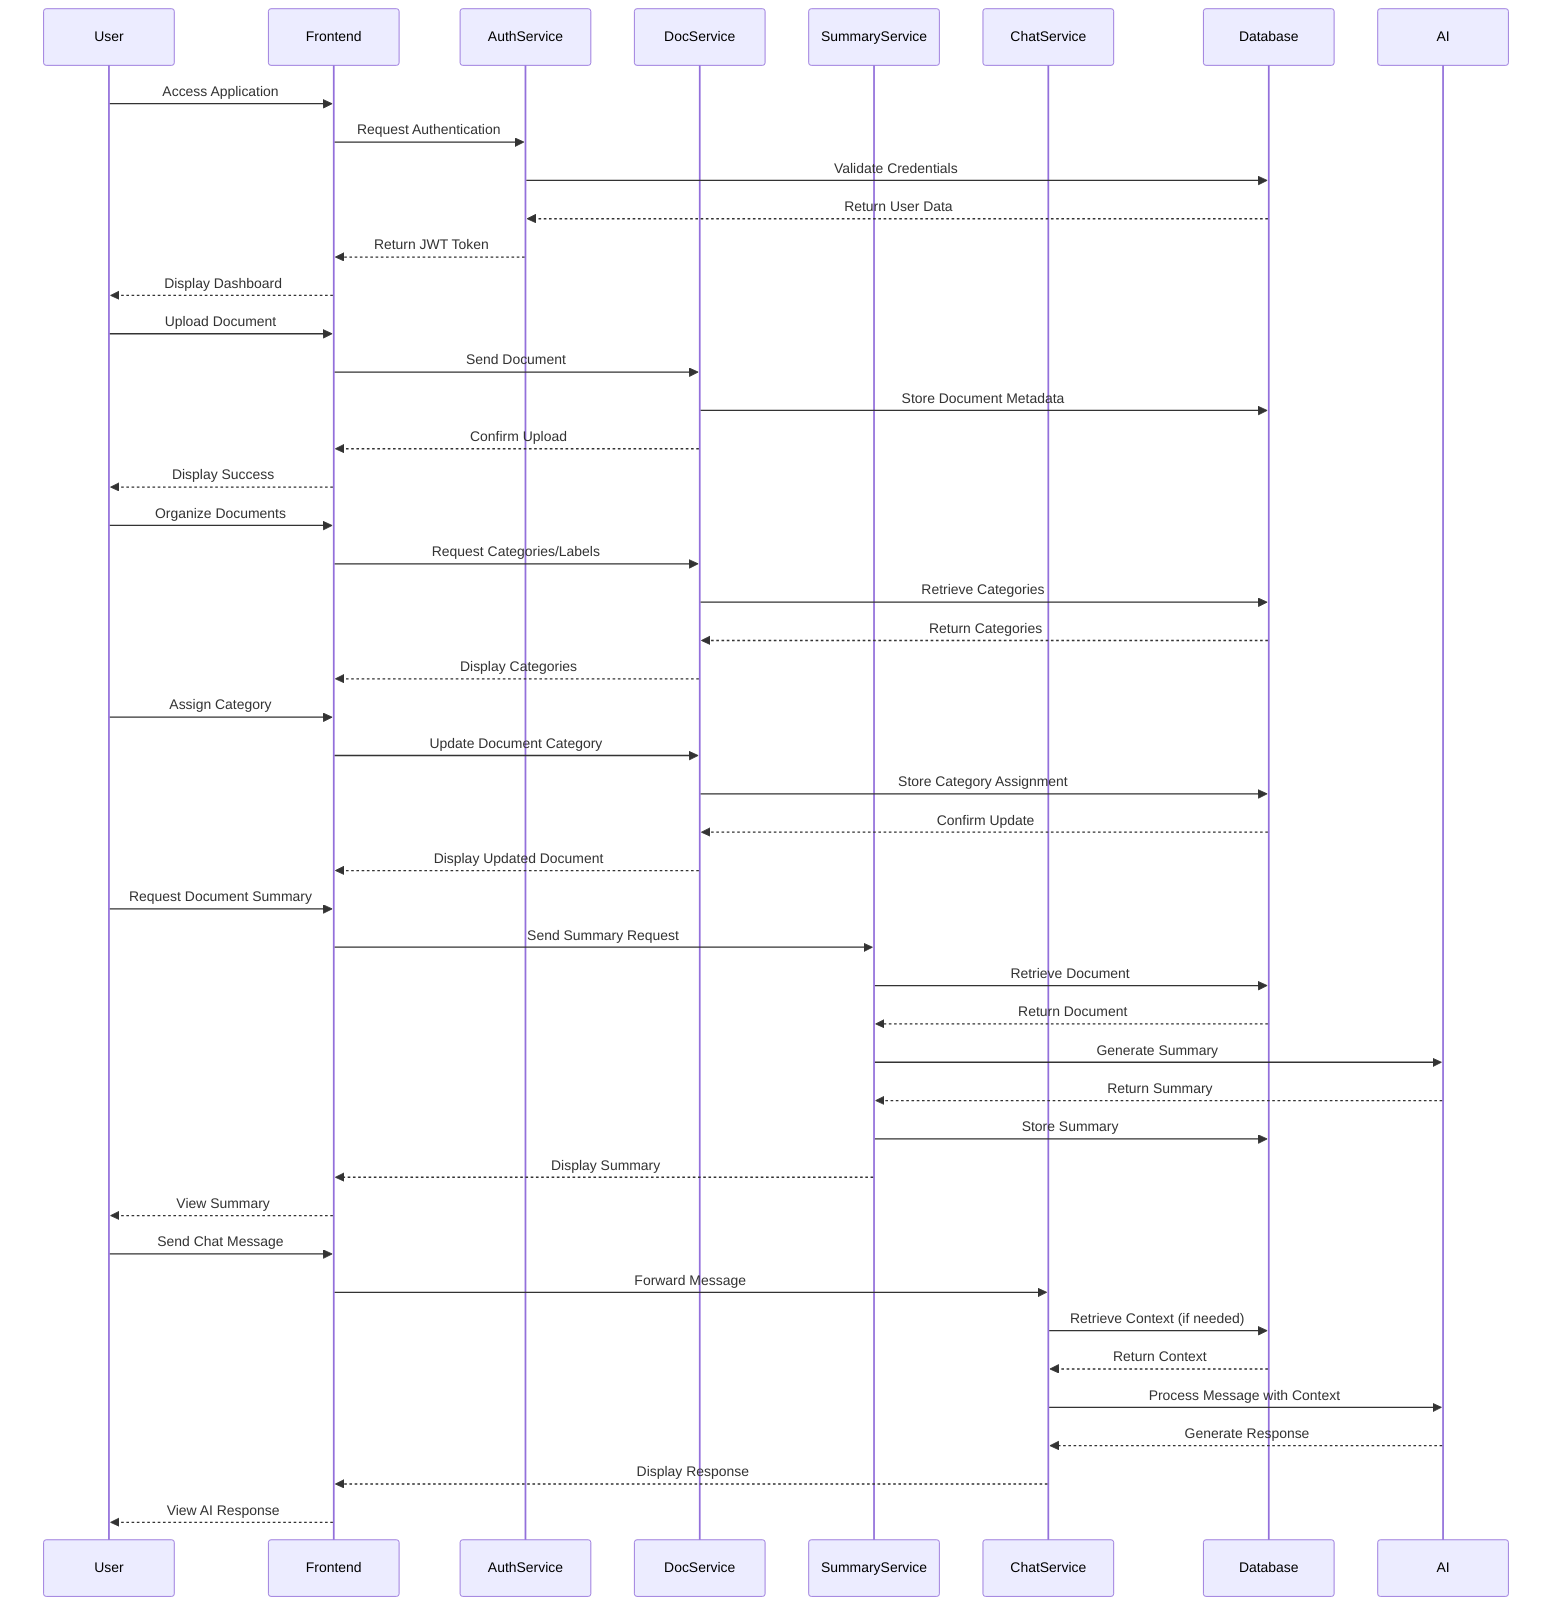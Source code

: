 sequenceDiagram
    participant User
    participant Frontend
    participant AuthService
    participant DocService
    participant SummaryService
    participant ChatService
    participant Database
    participant AI
    
    %% Authentication Flow
    User->>Frontend: Access Application
    Frontend->>AuthService: Request Authentication
    AuthService->>Database: Validate Credentials
    Database-->>AuthService: Return User Data
    AuthService-->>Frontend: Return JWT Token
    Frontend-->>User: Display Dashboard
    
    %% Document Upload Flow
    User->>Frontend: Upload Document
    Frontend->>DocService: Send Document
    DocService->>Database: Store Document Metadata
    DocService-->>Frontend: Confirm Upload
    Frontend-->>User: Display Success
    
    %% Document Organization Flow
    User->>Frontend: Organize Documents
    Frontend->>DocService: Request Categories/Labels
    DocService->>Database: Retrieve Categories
    Database-->>DocService: Return Categories
    DocService-->>Frontend: Display Categories
    User->>Frontend: Assign Category
    Frontend->>DocService: Update Document Category
    DocService->>Database: Store Category Assignment
    Database-->>DocService: Confirm Update
    DocService-->>Frontend: Display Updated Document
    
    %% Document Summary Flow
    User->>Frontend: Request Document Summary
    Frontend->>SummaryService: Send Summary Request
    SummaryService->>Database: Retrieve Document
    Database-->>SummaryService: Return Document
    SummaryService->>AI: Generate Summary
    AI-->>SummaryService: Return Summary
    SummaryService->>Database: Store Summary
    SummaryService-->>Frontend: Display Summary
    Frontend-->>User: View Summary
    
    %% AI Chat Flow
    User->>Frontend: Send Chat Message
    Frontend->>ChatService: Forward Message
    ChatService->>Database: Retrieve Context (if needed)
    Database-->>ChatService: Return Context
    ChatService->>AI: Process Message with Context
    AI-->>ChatService: Generate Response
    ChatService-->>Frontend: Display Response
    Frontend-->>User: View AI Response